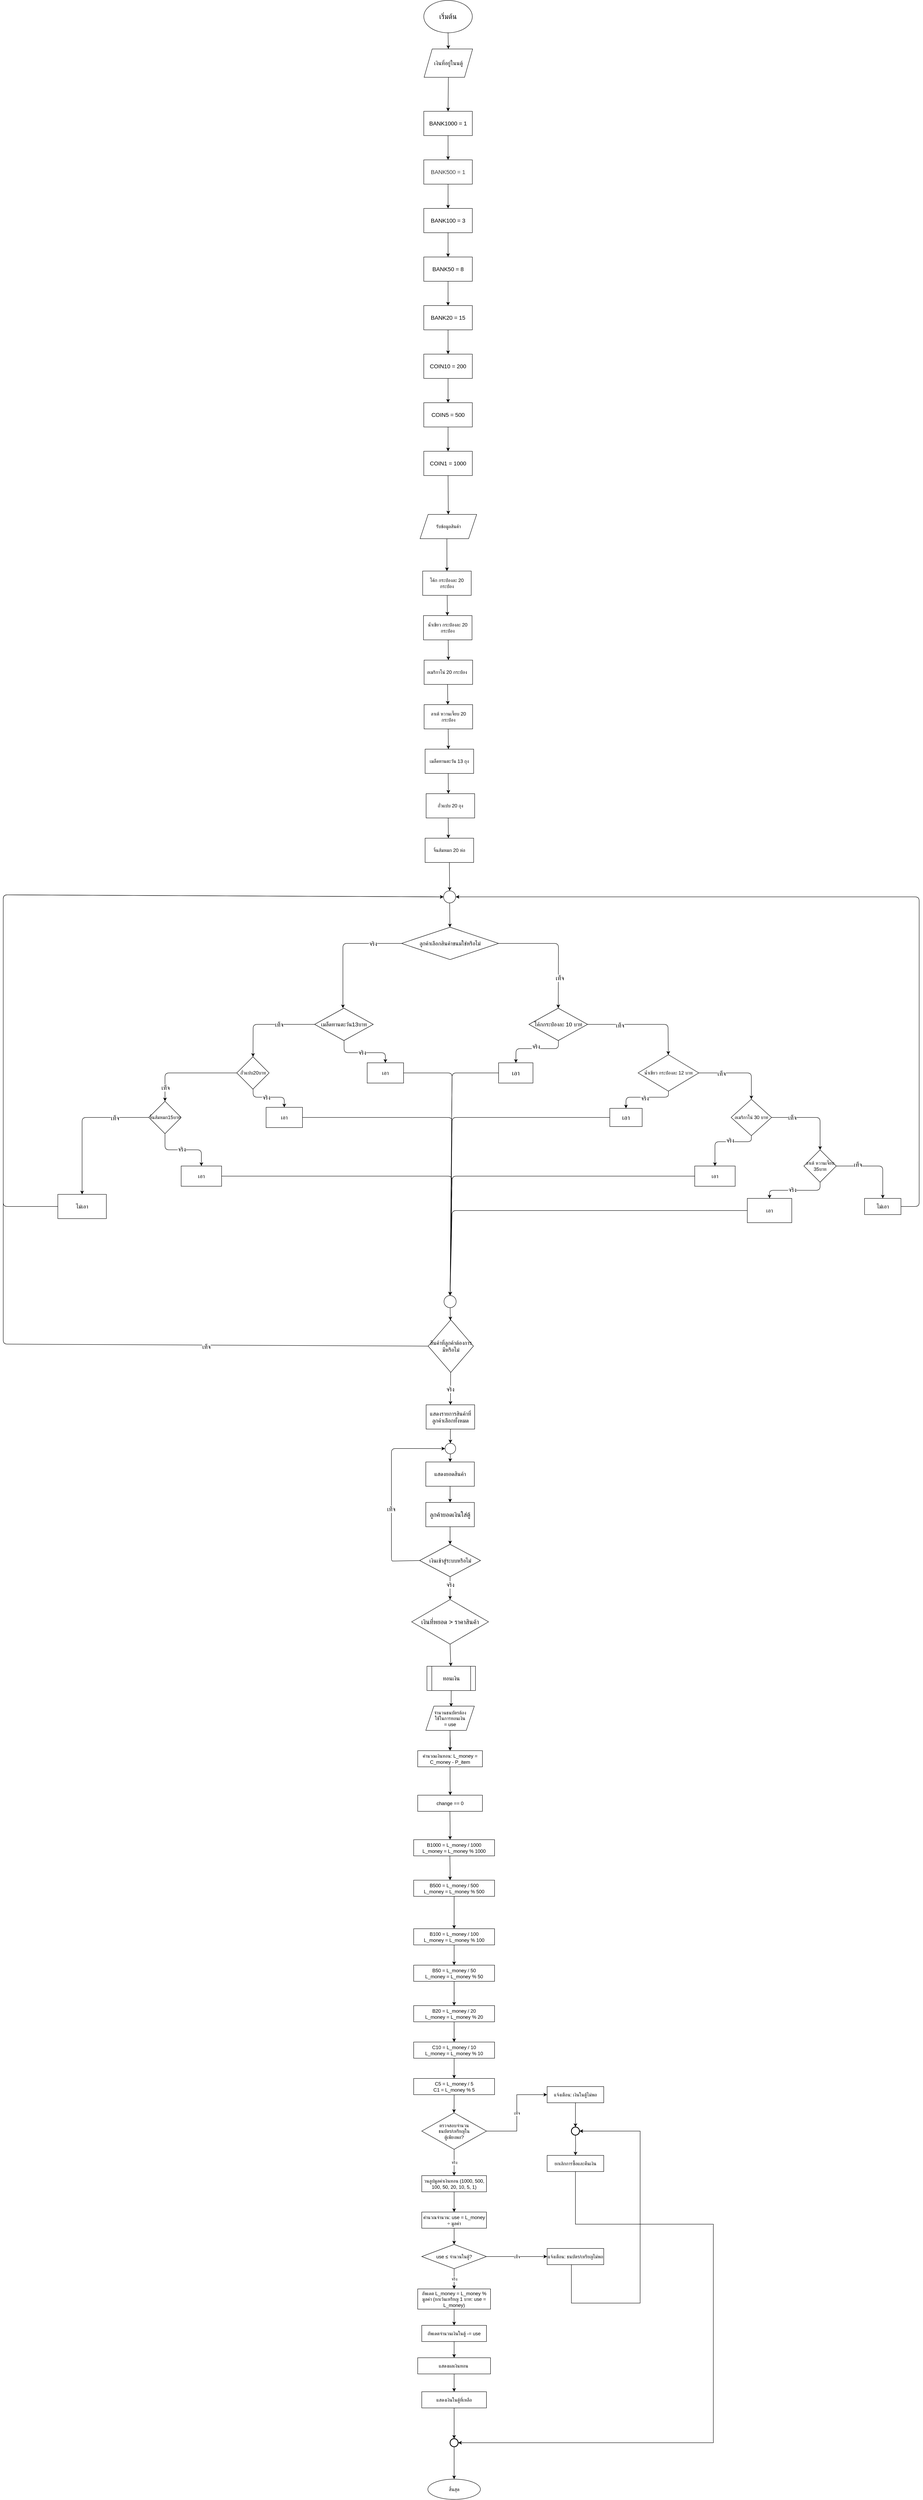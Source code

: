 <mxfile>
    <diagram id="cmDTbduGTzCDhp4bh6Wo" name="Page-1">
        <mxGraphModel dx="1958" dy="3962" grid="1" gridSize="10" guides="1" tooltips="1" connect="1" arrows="1" fold="1" page="1" pageScale="1" pageWidth="850" pageHeight="1100" math="0" shadow="0">
            <root>
                <mxCell id="0"/>
                <mxCell id="1" parent="0"/>
                <mxCell id="13" value="" style="edgeStyle=none;html=1;" parent="1" source="10" target="12" edge="1">
                    <mxGeometry relative="1" as="geometry"/>
                </mxCell>
                <mxCell id="10" value="" style="ellipse;whiteSpace=wrap;html=1;" parent="1" vertex="1">
                    <mxGeometry x="398.88" y="-500" width="30" height="30" as="geometry"/>
                </mxCell>
                <mxCell id="30" style="edgeStyle=none;html=1;exitX=0;exitY=0.5;exitDx=0;exitDy=0;" parent="1" source="12" edge="1">
                    <mxGeometry relative="1" as="geometry">
                        <mxPoint x="150" y="-210" as="targetPoint"/>
                        <Array as="points">
                            <mxPoint x="150" y="-370"/>
                        </Array>
                    </mxGeometry>
                </mxCell>
                <mxCell id="31" value="&lt;font style=&quot;font-size: 15px;&quot;&gt;จริง&lt;/font&gt;" style="edgeLabel;html=1;align=center;verticalAlign=middle;resizable=0;points=[];" parent="30" vertex="1" connectable="0">
                    <mxGeometry x="-0.536" relative="1" as="geometry">
                        <mxPoint as="offset"/>
                    </mxGeometry>
                </mxCell>
                <mxCell id="42" value="" style="edgeStyle=none;html=1;entryX=0.5;entryY=0;entryDx=0;entryDy=0;" parent="1" source="12" target="43" edge="1">
                    <mxGeometry relative="1" as="geometry">
                        <mxPoint x="615" y="-370" as="targetPoint"/>
                        <Array as="points">
                            <mxPoint x="683" y="-370"/>
                        </Array>
                    </mxGeometry>
                </mxCell>
                <mxCell id="112" value="&lt;font style=&quot;font-size: 15px;&quot;&gt;เท็จ&lt;/font&gt;" style="edgeLabel;html=1;align=center;verticalAlign=middle;resizable=0;points=[];" parent="42" vertex="1" connectable="0">
                    <mxGeometry x="0.509" y="3" relative="1" as="geometry">
                        <mxPoint as="offset"/>
                    </mxGeometry>
                </mxCell>
                <mxCell id="12" value="&lt;font style=&quot;font-size: 14px;&quot;&gt;ลูกค้าเลือกสินค้าขนมใช่หรือไม่&lt;/font&gt;" style="rhombus;whiteSpace=wrap;html=1;" parent="1" vertex="1">
                    <mxGeometry x="295" y="-410" width="240" height="80" as="geometry"/>
                </mxCell>
                <mxCell id="20" value="" style="edgeStyle=none;html=1;" parent="1" source="17" target="19" edge="1">
                    <mxGeometry relative="1" as="geometry">
                        <Array as="points">
                            <mxPoint x="-72" y="-170"/>
                        </Array>
                    </mxGeometry>
                </mxCell>
                <mxCell id="21" value="&lt;font style=&quot;font-size: 15px;&quot;&gt;เท็จ&lt;/font&gt;" style="edgeLabel;html=1;align=center;verticalAlign=middle;resizable=0;points=[];" parent="20" vertex="1" connectable="0">
                    <mxGeometry x="-0.244" relative="1" as="geometry">
                        <mxPoint as="offset"/>
                    </mxGeometry>
                </mxCell>
                <mxCell id="37" value="" style="edgeStyle=none;html=1;" parent="1" source="17" target="36" edge="1">
                    <mxGeometry relative="1" as="geometry">
                        <Array as="points">
                            <mxPoint x="153" y="-100"/>
                            <mxPoint x="255" y="-100"/>
                        </Array>
                    </mxGeometry>
                </mxCell>
                <mxCell id="38" value="&lt;font style=&quot;font-size: 15px;&quot;&gt;จริง&lt;/font&gt;" style="edgeLabel;html=1;align=center;verticalAlign=middle;resizable=0;points=[];" parent="37" vertex="1" connectable="0">
                    <mxGeometry x="-0.066" y="1" relative="1" as="geometry">
                        <mxPoint as="offset"/>
                    </mxGeometry>
                </mxCell>
                <mxCell id="17" value="&lt;span style=&quot;font-size: 14px;&quot;&gt;เมล็ดทานตะวัน13บาท&lt;/span&gt;" style="rhombus;whiteSpace=wrap;html=1;" parent="1" vertex="1">
                    <mxGeometry x="80" y="-210" width="145" height="80" as="geometry"/>
                </mxCell>
                <mxCell id="23" value="" style="edgeStyle=none;html=1;" parent="1" source="19" target="22" edge="1">
                    <mxGeometry relative="1" as="geometry">
                        <Array as="points">
                            <mxPoint x="-290" y="-50"/>
                        </Array>
                    </mxGeometry>
                </mxCell>
                <mxCell id="24" value="&lt;font style=&quot;font-size: 15px;&quot;&gt;เท็จ&lt;/font&gt;" style="edgeLabel;html=1;align=center;verticalAlign=middle;resizable=0;points=[];" parent="23" vertex="1" connectable="0">
                    <mxGeometry x="0.72" y="1" relative="1" as="geometry">
                        <mxPoint as="offset"/>
                    </mxGeometry>
                </mxCell>
                <mxCell id="34" value="" style="edgeStyle=none;html=1;" parent="1" source="19" target="33" edge="1">
                    <mxGeometry relative="1" as="geometry">
                        <Array as="points">
                            <mxPoint x="-72" y="10"/>
                            <mxPoint x="5" y="10"/>
                        </Array>
                    </mxGeometry>
                </mxCell>
                <mxCell id="35" value="&lt;font style=&quot;font-size: 15px;&quot;&gt;จริง&lt;/font&gt;" style="edgeLabel;html=1;align=center;verticalAlign=middle;resizable=0;points=[];" parent="34" vertex="1" connectable="0">
                    <mxGeometry x="-0.141" y="4" relative="1" as="geometry">
                        <mxPoint y="4" as="offset"/>
                    </mxGeometry>
                </mxCell>
                <mxCell id="19" value="&lt;font style=&quot;font-size: 12px;&quot;&gt;ถั่วแปบ20บาท&lt;/font&gt;" style="rhombus;whiteSpace=wrap;html=1;" parent="1" vertex="1">
                    <mxGeometry x="-112.5" y="-90" width="80" height="80" as="geometry"/>
                </mxCell>
                <mxCell id="26" value="" style="edgeStyle=none;html=1;" parent="1" source="22" target="25" edge="1">
                    <mxGeometry relative="1" as="geometry">
                        <Array as="points">
                            <mxPoint x="-495" y="60"/>
                        </Array>
                    </mxGeometry>
                </mxCell>
                <mxCell id="27" value="&lt;font style=&quot;font-size: 15px;&quot;&gt;เท็จ&lt;/font&gt;" style="edgeLabel;html=1;align=center;verticalAlign=middle;resizable=0;points=[];" parent="26" vertex="1" connectable="0">
                    <mxGeometry x="-0.527" y="1" relative="1" as="geometry">
                        <mxPoint as="offset"/>
                    </mxGeometry>
                </mxCell>
                <mxCell id="29" value="" style="edgeStyle=none;html=1;" parent="1" source="22" target="28" edge="1">
                    <mxGeometry relative="1" as="geometry">
                        <Array as="points">
                            <mxPoint x="-290" y="140"/>
                            <mxPoint x="-200" y="140"/>
                        </Array>
                    </mxGeometry>
                </mxCell>
                <mxCell id="32" value="&lt;font style=&quot;font-size: 15px;&quot;&gt;จริง&lt;/font&gt;" style="edgeLabel;html=1;align=center;verticalAlign=middle;resizable=0;points=[];" parent="29" vertex="1" connectable="0">
                    <mxGeometry x="-0.045" y="2" relative="1" as="geometry">
                        <mxPoint as="offset"/>
                    </mxGeometry>
                </mxCell>
                <mxCell id="22" value="จิ้นส้มหมก15บาท" style="rhombus;whiteSpace=wrap;html=1;" parent="1" vertex="1">
                    <mxGeometry x="-330" y="20" width="80" height="80" as="geometry"/>
                </mxCell>
                <mxCell id="114" style="edgeStyle=none;html=1;exitX=0;exitY=0.5;exitDx=0;exitDy=0;entryX=0;entryY=0.5;entryDx=0;entryDy=0;" parent="1" source="25" target="10" edge="1">
                    <mxGeometry relative="1" as="geometry">
                        <Array as="points">
                            <mxPoint x="-690" y="280"/>
                            <mxPoint x="-690" y="-490"/>
                        </Array>
                    </mxGeometry>
                </mxCell>
                <mxCell id="25" value="&lt;font style=&quot;font-size: 14px;&quot;&gt;ไม่เอา&lt;/font&gt;" style="whiteSpace=wrap;html=1;" parent="1" vertex="1">
                    <mxGeometry x="-555" y="250" width="120" height="60" as="geometry"/>
                </mxCell>
                <mxCell id="94" style="edgeStyle=none;html=1;exitX=1;exitY=0.5;exitDx=0;exitDy=0;entryX=0.5;entryY=0;entryDx=0;entryDy=0;" parent="1" source="28" target="84" edge="1">
                    <mxGeometry relative="1" as="geometry">
                        <Array as="points">
                            <mxPoint x="420" y="205"/>
                        </Array>
                    </mxGeometry>
                </mxCell>
                <mxCell id="28" value="&lt;font style=&quot;font-size: 14px;&quot;&gt;เอา&lt;/font&gt;" style="whiteSpace=wrap;html=1;" parent="1" vertex="1">
                    <mxGeometry x="-250" y="180" width="100" height="50" as="geometry"/>
                </mxCell>
                <mxCell id="91" style="edgeStyle=none;html=1;exitX=1;exitY=0.5;exitDx=0;exitDy=0;entryX=0.5;entryY=0;entryDx=0;entryDy=0;" parent="1" source="33" target="84" edge="1">
                    <mxGeometry relative="1" as="geometry">
                        <Array as="points">
                            <mxPoint x="420" y="60"/>
                        </Array>
                    </mxGeometry>
                </mxCell>
                <mxCell id="33" value="&lt;font style=&quot;font-size: 14px;&quot;&gt;เอา&lt;/font&gt;" style="whiteSpace=wrap;html=1;" parent="1" vertex="1">
                    <mxGeometry x="-40" y="35" width="90" height="50" as="geometry"/>
                </mxCell>
                <mxCell id="86" style="edgeStyle=none;html=1;exitX=1;exitY=0.5;exitDx=0;exitDy=0;entryX=0.5;entryY=0;entryDx=0;entryDy=0;" parent="1" source="36" target="84" edge="1">
                    <mxGeometry relative="1" as="geometry">
                        <Array as="points">
                            <mxPoint x="420" y="-50"/>
                        </Array>
                    </mxGeometry>
                </mxCell>
                <mxCell id="36" value="&lt;font style=&quot;font-size: 14px;&quot;&gt;เอา&lt;/font&gt;" style="whiteSpace=wrap;html=1;" parent="1" vertex="1">
                    <mxGeometry x="210" y="-75" width="90" height="50" as="geometry"/>
                </mxCell>
                <mxCell id="46" value="" style="edgeStyle=none;html=1;" parent="1" source="43" target="45" edge="1">
                    <mxGeometry relative="1" as="geometry">
                        <Array as="points">
                            <mxPoint x="954" y="-170"/>
                        </Array>
                    </mxGeometry>
                </mxCell>
                <mxCell id="113" value="&lt;font style=&quot;font-size: 15px;&quot;&gt;เท็จ&lt;/font&gt;" style="edgeLabel;html=1;align=center;verticalAlign=middle;resizable=0;points=[];" parent="46" vertex="1" connectable="0">
                    <mxGeometry x="-0.419" y="-2" relative="1" as="geometry">
                        <mxPoint as="offset"/>
                    </mxGeometry>
                </mxCell>
                <mxCell id="77" value="" style="edgeStyle=none;html=1;" parent="1" source="43" target="76" edge="1">
                    <mxGeometry relative="1" as="geometry">
                        <Array as="points">
                            <mxPoint x="683" y="-110"/>
                            <mxPoint x="578" y="-110"/>
                        </Array>
                    </mxGeometry>
                </mxCell>
                <mxCell id="79" value="&lt;font style=&quot;font-size: 15px;&quot;&gt;จริง&lt;/font&gt;" style="edgeLabel;html=1;align=center;verticalAlign=middle;resizable=0;points=[];" parent="77" vertex="1" connectable="0">
                    <mxGeometry x="-0.046" y="-6" relative="1" as="geometry">
                        <mxPoint as="offset"/>
                    </mxGeometry>
                </mxCell>
                <mxCell id="43" value="&lt;span style=&quot;font-size: 14px;&quot;&gt;โค้กกระป๋องละ 10 บาท&lt;/span&gt;" style="rhombus;whiteSpace=wrap;html=1;" parent="1" vertex="1">
                    <mxGeometry x="610" y="-210" width="145" height="80" as="geometry"/>
                </mxCell>
                <mxCell id="51" value="" style="edgeStyle=none;html=1;" parent="1" source="45" target="50" edge="1">
                    <mxGeometry relative="1" as="geometry">
                        <Array as="points">
                            <mxPoint x="1160" y="-50"/>
                        </Array>
                    </mxGeometry>
                </mxCell>
                <mxCell id="65" value="&lt;font style=&quot;font-size: 15px;&quot;&gt;เท็จ&lt;/font&gt;" style="edgeLabel;html=1;align=center;verticalAlign=middle;resizable=0;points=[];" parent="51" vertex="1" connectable="0">
                    <mxGeometry x="-0.428" y="-1" relative="1" as="geometry">
                        <mxPoint as="offset"/>
                    </mxGeometry>
                </mxCell>
                <mxCell id="74" value="" style="edgeStyle=none;html=1;" parent="1" source="45" target="73" edge="1">
                    <mxGeometry relative="1" as="geometry">
                        <Array as="points">
                            <mxPoint x="955" y="10"/>
                            <mxPoint x="850" y="10"/>
                        </Array>
                    </mxGeometry>
                </mxCell>
                <mxCell id="75" value="&lt;font style=&quot;font-size: 15px;&quot;&gt;จริง&lt;/font&gt;" style="edgeLabel;html=1;align=center;verticalAlign=middle;resizable=0;points=[];" parent="74" vertex="1" connectable="0">
                    <mxGeometry x="0.001" y="2" relative="1" as="geometry">
                        <mxPoint as="offset"/>
                    </mxGeometry>
                </mxCell>
                <mxCell id="45" value="&lt;font style=&quot;font-size: 12px;&quot;&gt;น้ำเขียว กระป๋องละ 12 บาท&lt;/font&gt;" style="rhombus;whiteSpace=wrap;html=1;" parent="1" vertex="1">
                    <mxGeometry x="880" y="-95" width="150" height="90" as="geometry"/>
                </mxCell>
                <mxCell id="53" value="" style="edgeStyle=none;html=1;" parent="1" source="50" target="52" edge="1">
                    <mxGeometry relative="1" as="geometry">
                        <Array as="points">
                            <mxPoint x="1330" y="60"/>
                        </Array>
                    </mxGeometry>
                </mxCell>
                <mxCell id="64" value="&lt;font style=&quot;font-size: 15px;&quot;&gt;เท็จ&lt;/font&gt;" style="edgeLabel;html=1;align=center;verticalAlign=middle;resizable=0;points=[];" parent="53" vertex="1" connectable="0">
                    <mxGeometry x="-0.492" relative="1" as="geometry">
                        <mxPoint as="offset"/>
                    </mxGeometry>
                </mxCell>
                <mxCell id="67" value="" style="edgeStyle=none;html=1;" parent="1" source="50" target="66" edge="1">
                    <mxGeometry relative="1" as="geometry">
                        <Array as="points">
                            <mxPoint x="1160" y="120"/>
                            <mxPoint x="1070" y="120"/>
                        </Array>
                    </mxGeometry>
                </mxCell>
                <mxCell id="68" value="&lt;font style=&quot;font-size: 15px;&quot;&gt;จริง&lt;/font&gt;" style="edgeLabel;html=1;align=center;verticalAlign=middle;resizable=0;points=[];" parent="67" vertex="1" connectable="0">
                    <mxGeometry x="-0.17" y="-4" relative="1" as="geometry">
                        <mxPoint as="offset"/>
                    </mxGeometry>
                </mxCell>
                <mxCell id="50" value="อเมริกาโน่ 30 บาท" style="rhombus;whiteSpace=wrap;html=1;" parent="1" vertex="1">
                    <mxGeometry x="1110" y="15" width="100" height="90" as="geometry"/>
                </mxCell>
                <mxCell id="55" value="" style="edgeStyle=none;html=1;" parent="1" source="52" target="54" edge="1">
                    <mxGeometry relative="1" as="geometry">
                        <Array as="points">
                            <mxPoint x="1485" y="180"/>
                        </Array>
                    </mxGeometry>
                </mxCell>
                <mxCell id="63" value="&lt;font style=&quot;font-size: 15px;&quot;&gt;เท็จ&lt;/font&gt;" style="edgeLabel;html=1;align=center;verticalAlign=middle;resizable=0;points=[];" parent="55" vertex="1" connectable="0">
                    <mxGeometry x="-0.459" y="4" relative="1" as="geometry">
                        <mxPoint as="offset"/>
                    </mxGeometry>
                </mxCell>
                <mxCell id="60" style="edgeStyle=none;html=1;exitX=0.5;exitY=1;exitDx=0;exitDy=0;entryX=0.5;entryY=0;entryDx=0;entryDy=0;" parent="1" source="52" target="56" edge="1">
                    <mxGeometry relative="1" as="geometry">
                        <Array as="points">
                            <mxPoint x="1330" y="240"/>
                            <mxPoint x="1205" y="240"/>
                        </Array>
                    </mxGeometry>
                </mxCell>
                <mxCell id="62" value="&lt;font style=&quot;font-size: 15px;&quot;&gt;จริง&lt;/font&gt;" style="edgeLabel;html=1;align=center;verticalAlign=middle;resizable=0;points=[];" parent="60" vertex="1" connectable="0">
                    <mxGeometry x="0.076" y="-2" relative="1" as="geometry">
                        <mxPoint as="offset"/>
                    </mxGeometry>
                </mxCell>
                <mxCell id="52" value="ลาเต้ หวานเจี๊ยบ 35บาท" style="rhombus;whiteSpace=wrap;html=1;" parent="1" vertex="1">
                    <mxGeometry x="1290" y="140" width="80" height="80" as="geometry"/>
                </mxCell>
                <mxCell id="115" style="edgeStyle=none;html=1;exitX=1;exitY=0.5;exitDx=0;exitDy=0;entryX=1;entryY=0.5;entryDx=0;entryDy=0;" parent="1" source="54" target="10" edge="1">
                    <mxGeometry relative="1" as="geometry">
                        <Array as="points">
                            <mxPoint x="1575" y="280"/>
                            <mxPoint x="1575" y="-485"/>
                        </Array>
                    </mxGeometry>
                </mxCell>
                <mxCell id="54" value="&lt;font style=&quot;font-size: 14px;&quot;&gt;ไม่เอา&lt;/font&gt;" style="whiteSpace=wrap;html=1;" parent="1" vertex="1">
                    <mxGeometry x="1440" y="260" width="90" height="40" as="geometry"/>
                </mxCell>
                <mxCell id="93" style="edgeStyle=none;html=1;exitX=0;exitY=0.5;exitDx=0;exitDy=0;entryX=0.5;entryY=0;entryDx=0;entryDy=0;" parent="1" source="56" target="84" edge="1">
                    <mxGeometry relative="1" as="geometry">
                        <Array as="points">
                            <mxPoint x="420" y="290"/>
                        </Array>
                    </mxGeometry>
                </mxCell>
                <mxCell id="56" value="&lt;font style=&quot;font-size: 14px;&quot;&gt;เอา&lt;/font&gt;" style="whiteSpace=wrap;html=1;" parent="1" vertex="1">
                    <mxGeometry x="1150" y="260" width="110" height="60" as="geometry"/>
                </mxCell>
                <mxCell id="92" style="edgeStyle=none;html=1;exitX=0;exitY=0.5;exitDx=0;exitDy=0;entryX=0.5;entryY=0;entryDx=0;entryDy=0;" parent="1" source="66" target="84" edge="1">
                    <mxGeometry relative="1" as="geometry">
                        <Array as="points">
                            <mxPoint x="420" y="205"/>
                        </Array>
                    </mxGeometry>
                </mxCell>
                <mxCell id="66" value="&lt;font style=&quot;font-size: 14px;&quot;&gt;เอา&lt;/font&gt;" style="whiteSpace=wrap;html=1;" parent="1" vertex="1">
                    <mxGeometry x="1020" y="180" width="100" height="50" as="geometry"/>
                </mxCell>
                <mxCell id="90" style="edgeStyle=none;html=1;exitX=0;exitY=0.5;exitDx=0;exitDy=0;entryX=0.5;entryY=0;entryDx=0;entryDy=0;" parent="1" source="73" target="84" edge="1">
                    <mxGeometry relative="1" as="geometry">
                        <Array as="points">
                            <mxPoint x="420" y="60"/>
                        </Array>
                    </mxGeometry>
                </mxCell>
                <mxCell id="73" value="&lt;font size=&quot;3&quot;&gt;เอา&lt;/font&gt;" style="whiteSpace=wrap;html=1;" parent="1" vertex="1">
                    <mxGeometry x="810" y="37.5" width="80" height="45" as="geometry"/>
                </mxCell>
                <mxCell id="89" style="edgeStyle=none;html=1;exitX=0;exitY=0.5;exitDx=0;exitDy=0;entryX=0.5;entryY=0;entryDx=0;entryDy=0;" parent="1" source="76" target="84" edge="1">
                    <mxGeometry relative="1" as="geometry">
                        <Array as="points">
                            <mxPoint x="420" y="-50"/>
                        </Array>
                    </mxGeometry>
                </mxCell>
                <mxCell id="76" value="&lt;font size=&quot;3&quot;&gt;เอา&lt;/font&gt;" style="whiteSpace=wrap;html=1;" parent="1" vertex="1">
                    <mxGeometry x="535" y="-75" width="85" height="50" as="geometry"/>
                </mxCell>
                <mxCell id="121" value="" style="edgeStyle=none;html=1;" parent="1" source="84" target="120" edge="1">
                    <mxGeometry relative="1" as="geometry"/>
                </mxCell>
                <mxCell id="84" value="" style="ellipse;whiteSpace=wrap;html=1;aspect=fixed;" parent="1" vertex="1">
                    <mxGeometry x="400" y="500" width="30" height="30" as="geometry"/>
                </mxCell>
                <mxCell id="116" value="" style="edgeStyle=none;html=1;" parent="1" source="120" edge="1">
                    <mxGeometry relative="1" as="geometry">
                        <mxPoint x="415.362" y="645" as="targetPoint"/>
                    </mxGeometry>
                </mxCell>
                <mxCell id="356" style="edgeStyle=none;html=1;exitX=0.5;exitY=1;exitDx=0;exitDy=0;entryX=0.5;entryY=0;entryDx=0;entryDy=0;" parent="1" source="97" target="355" edge="1">
                    <mxGeometry relative="1" as="geometry"/>
                </mxCell>
                <mxCell id="97" value="&lt;font size=&quot;3&quot;&gt;ลูกค้ายอดเงินใส่ตู้&lt;/font&gt;" style="whiteSpace=wrap;html=1;" parent="1" vertex="1">
                    <mxGeometry x="355" y="1011.25" width="120" height="60" as="geometry"/>
                </mxCell>
                <mxCell id="425" style="edgeStyle=none;html=1;exitX=0.5;exitY=1;exitDx=0;exitDy=0;" edge="1" parent="1" source="99" target="310">
                    <mxGeometry relative="1" as="geometry"/>
                </mxCell>
                <mxCell id="99" value="&lt;font size=&quot;3&quot;&gt;เงินที่หยอด &amp;gt; ราคาสินค้า&lt;/font&gt;" style="rhombus;whiteSpace=wrap;html=1;" parent="1" vertex="1">
                    <mxGeometry x="320" y="1251.25" width="190" height="110" as="geometry"/>
                </mxCell>
                <mxCell id="127" style="edgeStyle=none;html=1;exitX=0;exitY=0.5;exitDx=0;exitDy=0;entryX=0;entryY=0.5;entryDx=0;entryDy=0;" parent="1" source="120" target="10" edge="1">
                    <mxGeometry relative="1" as="geometry">
                        <Array as="points">
                            <mxPoint x="-690" y="620"/>
                            <mxPoint x="-690" y="-490"/>
                        </Array>
                    </mxGeometry>
                </mxCell>
                <mxCell id="129" value="&lt;font style=&quot;font-size: 15px;&quot;&gt;เท็จ&lt;/font&gt;" style="edgeLabel;html=1;align=center;verticalAlign=middle;resizable=0;points=[];rotation=0;" parent="127" vertex="1" connectable="0">
                    <mxGeometry x="-0.662" y="3" relative="1" as="geometry">
                        <mxPoint as="offset"/>
                    </mxGeometry>
                </mxCell>
                <mxCell id="175" value="" style="edgeStyle=none;html=1;" parent="1" source="120" target="174" edge="1">
                    <mxGeometry relative="1" as="geometry"/>
                </mxCell>
                <mxCell id="176" value="&lt;font style=&quot;font-size: 15px;&quot;&gt;จริง&lt;/font&gt;" style="edgeLabel;html=1;align=center;verticalAlign=middle;resizable=0;points=[];" parent="175" vertex="1" connectable="0">
                    <mxGeometry x="0.036" y="-1" relative="1" as="geometry">
                        <mxPoint as="offset"/>
                    </mxGeometry>
                </mxCell>
                <mxCell id="120" value="&lt;font style=&quot;font-size: 14px;&quot;&gt;สินค้าที่ลูกค้าต้องการมีหรือไม่&lt;/font&gt;" style="rhombus;whiteSpace=wrap;html=1;" parent="1" vertex="1">
                    <mxGeometry x="360.75" y="560" width="112" height="130" as="geometry"/>
                </mxCell>
                <mxCell id="437" style="edgeStyle=none;html=1;exitX=0.5;exitY=1;exitDx=0;exitDy=0;entryX=0.5;entryY=0;entryDx=0;entryDy=0;" edge="1" parent="1" source="154" target="431">
                    <mxGeometry relative="1" as="geometry"/>
                </mxCell>
                <mxCell id="154" value="&lt;font style=&quot;font-size: 18px;&quot;&gt;เริ่มต้น&lt;/font&gt;" style="ellipse;whiteSpace=wrap;html=1;" parent="1" vertex="1">
                    <mxGeometry x="350" y="-2700" width="120" height="80" as="geometry"/>
                </mxCell>
                <mxCell id="158" value="" style="edgeStyle=none;html=1;" parent="1" source="155" target="157" edge="1">
                    <mxGeometry relative="1" as="geometry"/>
                </mxCell>
                <mxCell id="155" value="&lt;font style=&quot;background-color: rgb(251, 251, 251); font-size: 14px; color: rgb(0, 0, 0);&quot;&gt;BANK1000 = 1&lt;/font&gt;" style="whiteSpace=wrap;html=1;" parent="1" vertex="1">
                    <mxGeometry x="350" y="-2426" width="120" height="60" as="geometry"/>
                </mxCell>
                <mxCell id="160" value="" style="edgeStyle=none;html=1;" parent="1" source="157" target="159" edge="1">
                    <mxGeometry relative="1" as="geometry"/>
                </mxCell>
                <mxCell id="157" value="&lt;span style=&quot;color: rgb(63, 63, 63); font-family: Helvetica; font-size: 14px; font-style: normal; font-variant-ligatures: normal; font-variant-caps: normal; font-weight: 400; letter-spacing: normal; orphans: 2; text-align: center; text-indent: 0px; text-transform: none; widows: 2; word-spacing: 0px; -webkit-text-stroke-width: 0px; white-space: normal; background-color: rgb(251, 251, 251); text-decoration-thickness: initial; text-decoration-style: initial; text-decoration-color: initial; float: none; display: inline !important;&quot;&gt;BANK500 = 1&lt;/span&gt;" style="whiteSpace=wrap;html=1;" parent="1" vertex="1">
                    <mxGeometry x="350" y="-2306" width="120" height="60" as="geometry"/>
                </mxCell>
                <mxCell id="162" value="" style="edgeStyle=none;html=1;" parent="1" source="159" target="161" edge="1">
                    <mxGeometry relative="1" as="geometry"/>
                </mxCell>
                <mxCell id="159" value="&lt;div style=&quot;text-align: justify;&quot;&gt;&lt;span style=&quot;background-color: transparent;&quot;&gt;&lt;font style=&quot;font-size: 14px;&quot;&gt;BANK100 = 3&lt;/font&gt;&lt;/span&gt;&lt;/div&gt;" style="whiteSpace=wrap;html=1;" parent="1" vertex="1">
                    <mxGeometry x="350" y="-2186" width="120" height="60" as="geometry"/>
                </mxCell>
                <mxCell id="164" value="" style="edgeStyle=none;html=1;entryX=0.5;entryY=0;entryDx=0;entryDy=0;" parent="1" source="161" target="163" edge="1">
                    <mxGeometry relative="1" as="geometry"/>
                </mxCell>
                <mxCell id="161" value="&lt;div style=&quot;text-align: justify;&quot;&gt;&lt;span style=&quot;background-color: transparent;&quot;&gt;&lt;font style=&quot;font-size: 14px;&quot;&gt;BANK50 = 8&lt;/font&gt;&lt;/span&gt;&lt;/div&gt;" style="whiteSpace=wrap;html=1;" parent="1" vertex="1">
                    <mxGeometry x="350" y="-2066" width="120" height="60" as="geometry"/>
                </mxCell>
                <mxCell id="166" value="" style="edgeStyle=none;html=1;" parent="1" source="163" target="165" edge="1">
                    <mxGeometry relative="1" as="geometry"/>
                </mxCell>
                <mxCell id="163" value="&lt;div style=&quot;text-align: justify;&quot;&gt;&lt;font style=&quot;font-size: 14px;&quot;&gt;BANK20 = 15&lt;/font&gt;&lt;/div&gt;" style="whiteSpace=wrap;html=1;" parent="1" vertex="1">
                    <mxGeometry x="350" y="-1946" width="120" height="60" as="geometry"/>
                </mxCell>
                <mxCell id="168" value="" style="edgeStyle=none;html=1;" parent="1" source="165" target="167" edge="1">
                    <mxGeometry relative="1" as="geometry"/>
                </mxCell>
                <mxCell id="165" value="&lt;div style=&quot;text-align: justify;&quot;&gt;&lt;span style=&quot;background-color: transparent;&quot;&gt;&lt;font style=&quot;font-size: 14px;&quot;&gt;COIN10 = 200&lt;/font&gt;&lt;/span&gt;&lt;/div&gt;" style="whiteSpace=wrap;html=1;" parent="1" vertex="1">
                    <mxGeometry x="350" y="-1826" width="120" height="60" as="geometry"/>
                </mxCell>
                <mxCell id="170" value="" style="edgeStyle=none;html=1;" parent="1" source="167" target="169" edge="1">
                    <mxGeometry relative="1" as="geometry"/>
                </mxCell>
                <mxCell id="167" value="&lt;div style=&quot;text-align: justify;&quot;&gt;&lt;span style=&quot;background-color: transparent;&quot;&gt;&lt;font style=&quot;font-size: 14px;&quot;&gt;COIN5 = 500&lt;/font&gt;&lt;/span&gt;&lt;/div&gt;" style="whiteSpace=wrap;html=1;" parent="1" vertex="1">
                    <mxGeometry x="350" y="-1706" width="120" height="60" as="geometry"/>
                </mxCell>
                <mxCell id="171" style="edgeStyle=none;html=1;exitX=0.5;exitY=1;exitDx=0;exitDy=0;" parent="1" source="169" target="438" edge="1">
                    <mxGeometry relative="1" as="geometry">
                        <mxPoint x="410" y="-1446" as="targetPoint"/>
                    </mxGeometry>
                </mxCell>
                <mxCell id="169" value="&lt;div style=&quot;text-align: justify;&quot;&gt;&lt;font style=&quot;font-size: 14px;&quot;&gt;COIN1 = 1000&lt;/font&gt;&lt;/div&gt;" style="whiteSpace=wrap;html=1;" parent="1" vertex="1">
                    <mxGeometry x="350" y="-1586" width="120" height="60" as="geometry"/>
                </mxCell>
                <mxCell id="361" style="edgeStyle=none;html=1;exitX=0.5;exitY=1;exitDx=0;exitDy=0;entryX=0.5;entryY=0;entryDx=0;entryDy=0;" parent="1" source="174" target="359" edge="1">
                    <mxGeometry relative="1" as="geometry"/>
                </mxCell>
                <mxCell id="174" value="&lt;font style=&quot;font-size: 14px;&quot;&gt;แสดงรายการสินค้าที่ลูกค้าเลือกทั้งหมด&lt;/font&gt;" style="whiteSpace=wrap;html=1;" parent="1" vertex="1">
                    <mxGeometry x="355.76" y="770" width="120" height="60" as="geometry"/>
                </mxCell>
                <mxCell id="179" style="edgeStyle=none;html=1;exitX=0.5;exitY=1;exitDx=0;exitDy=0;entryX=0.5;entryY=0;entryDx=0;entryDy=0;" parent="1" source="177" target="97" edge="1">
                    <mxGeometry relative="1" as="geometry"/>
                </mxCell>
                <mxCell id="177" value="&lt;font style=&quot;font-size: 14px;&quot;&gt;แสดงยอดสินค้า&lt;/font&gt;" style="whiteSpace=wrap;html=1;" parent="1" vertex="1">
                    <mxGeometry x="355" y="911.25" width="120" height="60" as="geometry"/>
                </mxCell>
                <mxCell id="366" style="edgeStyle=none;html=1;exitX=0.5;exitY=1;exitDx=0;exitDy=0;entryX=0.5;entryY=0;entryDx=0;entryDy=0;" parent="1" source="310" edge="1">
                    <mxGeometry relative="1" as="geometry">
                        <mxPoint x="417.54" y="1516" as="targetPoint"/>
                    </mxGeometry>
                </mxCell>
                <mxCell id="310" value="&lt;font style=&quot;font-size: 14px;&quot;&gt;ทอนเงิน&lt;/font&gt;" style="shape=process;whiteSpace=wrap;html=1;backgroundOutline=1;" parent="1" vertex="1">
                    <mxGeometry x="357.79" y="1416" width="120" height="60" as="geometry"/>
                </mxCell>
                <mxCell id="357" style="edgeStyle=none;html=1;exitX=0.5;exitY=1;exitDx=0;exitDy=0;entryX=0.5;entryY=0;entryDx=0;entryDy=0;" parent="1" source="355" target="99" edge="1">
                    <mxGeometry relative="1" as="geometry"/>
                </mxCell>
                <mxCell id="358" value="&lt;font style=&quot;font-size: 15px;&quot;&gt;จริง&lt;/font&gt;" style="edgeLabel;html=1;align=center;verticalAlign=middle;resizable=0;points=[];" parent="357" vertex="1" connectable="0">
                    <mxGeometry x="-0.562" y="-3" relative="1" as="geometry">
                        <mxPoint x="3" y="7" as="offset"/>
                    </mxGeometry>
                </mxCell>
                <mxCell id="362" style="edgeStyle=none;html=1;exitX=0;exitY=0.5;exitDx=0;exitDy=0;entryX=0;entryY=0.5;entryDx=0;entryDy=0;" parent="1" source="355" target="359" edge="1">
                    <mxGeometry relative="1" as="geometry">
                        <Array as="points">
                            <mxPoint x="280" y="1156"/>
                            <mxPoint x="270" y="1156"/>
                            <mxPoint x="270" y="878"/>
                        </Array>
                    </mxGeometry>
                </mxCell>
                <mxCell id="363" value="&lt;font style=&quot;font-size: 15px;&quot;&gt;เท็จ&lt;/font&gt;" style="edgeLabel;html=1;align=center;verticalAlign=middle;resizable=0;points=[];" parent="362" vertex="1" connectable="0">
                    <mxGeometry x="-0.171" y="1" relative="1" as="geometry">
                        <mxPoint as="offset"/>
                    </mxGeometry>
                </mxCell>
                <mxCell id="355" value="&lt;font style=&quot;font-size: 14px;&quot;&gt;เงินเข้าสู่ระบบหรือไม่&lt;/font&gt;" style="rhombus;whiteSpace=wrap;html=1;" parent="1" vertex="1">
                    <mxGeometry x="339.69" y="1114.75" width="150.63" height="80" as="geometry"/>
                </mxCell>
                <mxCell id="364" style="edgeStyle=none;html=1;exitX=0.5;exitY=1;exitDx=0;exitDy=0;entryX=0.5;entryY=0;entryDx=0;entryDy=0;" parent="1" source="359" target="177" edge="1">
                    <mxGeometry relative="1" as="geometry"/>
                </mxCell>
                <mxCell id="359" value="" style="ellipse;whiteSpace=wrap;html=1;aspect=fixed;" parent="1" vertex="1">
                    <mxGeometry x="402.63" y="865" width="26.25" height="26.25" as="geometry"/>
                </mxCell>
                <mxCell id="374" value="&lt;font face=&quot;Sarabun&quot;&gt;สิ้นสุด&lt;/font&gt;" style="ellipse;whiteSpace=wrap;html=1;" vertex="1" parent="1">
                    <mxGeometry x="360" y="3424.5" width="130" height="50" as="geometry"/>
                </mxCell>
                <mxCell id="375" value="คำนวณเงินทอน: L_money = C_money - P_item" style="rounded=0;whiteSpace=wrap;html=1;" vertex="1" parent="1">
                    <mxGeometry x="335" y="1624.5" width="160" height="40" as="geometry"/>
                </mxCell>
                <mxCell id="376" value="ตรวจสอบจำนวน&lt;div&gt;ธนบัตร/เหรียญใน&lt;/div&gt;&lt;div&gt;ตู้เพียงพอ?&lt;/div&gt;" style="rhombus;whiteSpace=wrap;html=1;" vertex="1" parent="1">
                    <mxGeometry x="345" y="2519.5" width="160" height="90" as="geometry"/>
                </mxCell>
                <mxCell id="377" value="แจ้งเตือน: เงินในตู้ไม่พอ" style="rounded=0;whiteSpace=wrap;html=1;" vertex="1" parent="1">
                    <mxGeometry x="655" y="2454.5" width="140" height="40" as="geometry"/>
                </mxCell>
                <mxCell id="378" style="edgeStyle=orthogonalEdgeStyle;rounded=0;orthogonalLoop=1;jettySize=auto;html=1;exitX=0.5;exitY=1;exitDx=0;exitDy=0;entryX=1;entryY=0.5;entryDx=0;entryDy=0;entryPerimeter=0;" edge="1" parent="1" source="379" target="422">
                    <mxGeometry relative="1" as="geometry">
                        <mxPoint x="875" y="3314.5" as="targetPoint"/>
                        <Array as="points">
                            <mxPoint x="725" y="2794.5"/>
                            <mxPoint x="1066" y="2794.5"/>
                            <mxPoint x="1066" y="3334.5"/>
                        </Array>
                    </mxGeometry>
                </mxCell>
                <mxCell id="379" value="ยกเลิกการซื้อและคืนเงิน" style="rounded=0;whiteSpace=wrap;html=1;" vertex="1" parent="1">
                    <mxGeometry x="655" y="2624.5" width="140" height="40" as="geometry"/>
                </mxCell>
                <mxCell id="380" value="วนลูปมูลค่าเงินทอน (1000, 500, 100, 50, 20, 10, 5, 1)" style="rounded=0;whiteSpace=wrap;html=1;" vertex="1" parent="1">
                    <mxGeometry x="345" y="2674.5" width="160" height="40" as="geometry"/>
                </mxCell>
                <mxCell id="381" value="คำนวณจำนวน: use = L_money ÷ มูลค่า" style="rounded=0;whiteSpace=wrap;html=1;" vertex="1" parent="1">
                    <mxGeometry x="345" y="2764.5" width="160" height="40" as="geometry"/>
                </mxCell>
                <mxCell id="382" value="use ≤ จำนวนในตู้?" style="rhombus;whiteSpace=wrap;html=1;" vertex="1" parent="1">
                    <mxGeometry x="345" y="2844.5" width="160" height="60" as="geometry"/>
                </mxCell>
                <mxCell id="383" style="edgeStyle=orthogonalEdgeStyle;rounded=0;orthogonalLoop=1;jettySize=auto;html=1;entryX=1;entryY=0.5;entryDx=0;entryDy=0;entryPerimeter=0;" edge="1" parent="1" target="417">
                    <mxGeometry relative="1" as="geometry">
                        <mxPoint x="745" y="2564.5" as="targetPoint"/>
                        <Array as="points">
                            <mxPoint x="715" y="2989.5"/>
                            <mxPoint x="885" y="2989.5"/>
                            <mxPoint x="885" y="2564.5"/>
                        </Array>
                        <mxPoint x="715" y="2889.5" as="sourcePoint"/>
                    </mxGeometry>
                </mxCell>
                <mxCell id="384" value="แจ้งเตือน: ธนบัตร/เหรียญไม่พอ" style="rounded=0;whiteSpace=wrap;html=1;" vertex="1" parent="1">
                    <mxGeometry x="655" y="2854.5" width="140" height="40" as="geometry"/>
                </mxCell>
                <mxCell id="385" value="อัพเดต L_money = L_money % มูลค่า (ยกเว้นเหรียญ 1 บาท: use = L_money)" style="rounded=0;whiteSpace=wrap;html=1;" vertex="1" parent="1">
                    <mxGeometry x="335" y="2954.5" width="180" height="50" as="geometry"/>
                </mxCell>
                <mxCell id="386" value="อัพเดตจำนวนเงินในตู้ -= use" style="rounded=0;whiteSpace=wrap;html=1;" vertex="1" parent="1">
                    <mxGeometry x="345" y="3044.5" width="160" height="40" as="geometry"/>
                </mxCell>
                <mxCell id="387" value="แสดงผลเงินทอน&amp;nbsp;" style="rounded=0;whiteSpace=wrap;html=1;" vertex="1" parent="1">
                    <mxGeometry x="335" y="3124.5" width="180" height="40" as="geometry"/>
                </mxCell>
                <mxCell id="388" value="แสดงเงินในตู้ที่เหลือ" style="rounded=0;whiteSpace=wrap;html=1;" vertex="1" parent="1">
                    <mxGeometry x="345" y="3208.5" width="160" height="40" as="geometry"/>
                </mxCell>
                <mxCell id="389" style="edgeStyle=orthogonalEdgeStyle;rounded=0;html=1;entryX=0.5;entryY=0;" edge="1" parent="1" target="375">
                    <mxGeometry relative="1" as="geometry">
                        <mxPoint x="415" y="1584.5" as="sourcePoint"/>
                    </mxGeometry>
                </mxCell>
                <mxCell id="390" value="เท็จ" style="edgeStyle=orthogonalEdgeStyle;rounded=0;html=1;exitX=1;exitY=0.5;entryX=0;entryY=0.5;" edge="1" parent="1" source="376" target="377">
                    <mxGeometry relative="1" as="geometry"/>
                </mxCell>
                <mxCell id="391" value="จริง" style="edgeStyle=orthogonalEdgeStyle;rounded=0;html=1;exitX=0.5;exitY=1;entryX=0.5;entryY=0;exitDx=0;exitDy=0;" edge="1" parent="1" source="376" target="380">
                    <mxGeometry relative="1" as="geometry">
                        <mxPoint x="445" y="2644.5" as="sourcePoint"/>
                    </mxGeometry>
                </mxCell>
                <mxCell id="392" style="edgeStyle=orthogonalEdgeStyle;rounded=0;html=1;exitX=0.5;exitY=1;entryX=0.5;entryY=0;" edge="1" parent="1" source="380" target="381">
                    <mxGeometry relative="1" as="geometry"/>
                </mxCell>
                <mxCell id="393" style="edgeStyle=orthogonalEdgeStyle;rounded=0;html=1;exitX=0.5;exitY=1;entryX=0.5;entryY=0;" edge="1" parent="1" source="381" target="382">
                    <mxGeometry relative="1" as="geometry"/>
                </mxCell>
                <mxCell id="394" value="เท็จ" style="edgeStyle=orthogonalEdgeStyle;rounded=0;html=1;exitX=1;exitY=0.5;entryX=0;entryY=0.5;" edge="1" parent="1" source="382" target="384">
                    <mxGeometry relative="1" as="geometry"/>
                </mxCell>
                <mxCell id="395" value="จริง" style="edgeStyle=orthogonalEdgeStyle;rounded=0;html=1;exitX=0.5;exitY=1;entryX=0.5;entryY=0;" edge="1" parent="1" source="382" target="385">
                    <mxGeometry relative="1" as="geometry"/>
                </mxCell>
                <mxCell id="396" style="edgeStyle=orthogonalEdgeStyle;rounded=0;html=1;exitX=0.5;exitY=1;entryX=0.5;entryY=0;" edge="1" parent="1" source="385" target="386">
                    <mxGeometry relative="1" as="geometry"/>
                </mxCell>
                <mxCell id="397" style="edgeStyle=orthogonalEdgeStyle;rounded=0;html=1;exitX=0.5;exitY=1;entryX=0.5;entryY=0;" edge="1" parent="1" source="386" target="387">
                    <mxGeometry relative="1" as="geometry"/>
                </mxCell>
                <mxCell id="398" style="edgeStyle=orthogonalEdgeStyle;rounded=0;html=1;exitX=0.5;exitY=1;entryX=0.5;entryY=0;" edge="1" parent="1" source="387" target="388">
                    <mxGeometry relative="1" as="geometry"/>
                </mxCell>
                <mxCell id="399" value="B1000 = L_money / 1000&lt;div&gt;L_money = L_money % 1000&lt;/div&gt;" style="whiteSpace=wrap;html=1;" vertex="1" parent="1">
                    <mxGeometry x="325" y="1844.5" width="200" height="40" as="geometry"/>
                </mxCell>
                <mxCell id="400" style="edgeStyle=orthogonalEdgeStyle;rounded=0;orthogonalLoop=1;jettySize=auto;html=1;entryX=0.5;entryY=0;entryDx=0;entryDy=0;" edge="1" parent="1" source="401" target="403">
                    <mxGeometry relative="1" as="geometry"/>
                </mxCell>
                <mxCell id="401" value="B500 = L_money / 500&lt;div&gt;L_money = L_money % 500&lt;/div&gt;" style="whiteSpace=wrap;html=1;" vertex="1" parent="1">
                    <mxGeometry x="325" y="1944.5" width="200" height="40" as="geometry"/>
                </mxCell>
                <mxCell id="402" style="edgeStyle=orthogonalEdgeStyle;rounded=0;orthogonalLoop=1;jettySize=auto;html=1;entryX=0.5;entryY=0;entryDx=0;entryDy=0;" edge="1" parent="1" source="403" target="405">
                    <mxGeometry relative="1" as="geometry"/>
                </mxCell>
                <mxCell id="403" value="B100 = L_money / 100&lt;div&gt;L_money = L_money % 100&lt;/div&gt;" style="whiteSpace=wrap;html=1;" vertex="1" parent="1">
                    <mxGeometry x="325" y="2064.5" width="200" height="40" as="geometry"/>
                </mxCell>
                <mxCell id="404" style="edgeStyle=orthogonalEdgeStyle;rounded=0;orthogonalLoop=1;jettySize=auto;html=1;entryX=0.5;entryY=0;entryDx=0;entryDy=0;" edge="1" parent="1" source="405" target="407">
                    <mxGeometry relative="1" as="geometry"/>
                </mxCell>
                <mxCell id="405" value="B50 = L_money / 50&lt;div&gt;L_money = L_money % 50&lt;/div&gt;" style="whiteSpace=wrap;html=1;" vertex="1" parent="1">
                    <mxGeometry x="325" y="2154.5" width="200" height="40" as="geometry"/>
                </mxCell>
                <mxCell id="406" style="edgeStyle=orthogonalEdgeStyle;rounded=0;orthogonalLoop=1;jettySize=auto;html=1;" edge="1" parent="1" source="407" target="409">
                    <mxGeometry relative="1" as="geometry"/>
                </mxCell>
                <mxCell id="407" value="B20 = L_money / 20&lt;div&gt;L_money = L_money % 20&lt;/div&gt;" style="whiteSpace=wrap;html=1;" vertex="1" parent="1">
                    <mxGeometry x="325" y="2254.5" width="200" height="40" as="geometry"/>
                </mxCell>
                <mxCell id="408" style="edgeStyle=orthogonalEdgeStyle;rounded=0;orthogonalLoop=1;jettySize=auto;html=1;entryX=0.5;entryY=0;entryDx=0;entryDy=0;" edge="1" parent="1" source="409" target="410">
                    <mxGeometry relative="1" as="geometry"/>
                </mxCell>
                <mxCell id="409" value="C10 = L_money / 10&lt;div&gt;L_money = L_money % 10&lt;/div&gt;" style="whiteSpace=wrap;html=1;" vertex="1" parent="1">
                    <mxGeometry x="325" y="2344.5" width="200" height="40" as="geometry"/>
                </mxCell>
                <mxCell id="410" value="C5 = L_money / 5&lt;div&gt;C1 = L_money % 5&lt;/div&gt;" style="whiteSpace=wrap;html=1;" vertex="1" parent="1">
                    <mxGeometry x="325" y="2434.5" width="200" height="40" as="geometry"/>
                </mxCell>
                <mxCell id="411" style="edgeStyle=orthogonalEdgeStyle;rounded=0;orthogonalLoop=1;jettySize=auto;html=1;exitX=0.5;exitY=1;exitDx=0;exitDy=0;entryX=0.452;entryY=0;entryDx=0;entryDy=0;entryPerimeter=0;" edge="1" parent="1" source="375">
                    <mxGeometry relative="1" as="geometry">
                        <mxPoint x="415.4" y="1734.5" as="targetPoint"/>
                    </mxGeometry>
                </mxCell>
                <mxCell id="412" style="edgeStyle=orthogonalEdgeStyle;rounded=0;orthogonalLoop=1;jettySize=auto;html=1;exitX=0.5;exitY=1;exitDx=0;exitDy=0;" edge="1" parent="1">
                    <mxGeometry relative="1" as="geometry">
                        <mxPoint x="414.48" y="1884.5" as="sourcePoint"/>
                        <mxPoint x="414.98" y="1944.5" as="targetPoint"/>
                    </mxGeometry>
                </mxCell>
                <mxCell id="413" style="edgeStyle=orthogonalEdgeStyle;rounded=0;orthogonalLoop=1;jettySize=auto;html=1;entryX=0.5;entryY=0;entryDx=0;entryDy=0;exitX=0.5;exitY=1;exitDx=0;exitDy=0;" edge="1" parent="1" source="410">
                    <mxGeometry relative="1" as="geometry">
                        <mxPoint x="424.57" y="2479.5" as="sourcePoint"/>
                        <mxPoint x="424.57" y="2519.5" as="targetPoint"/>
                    </mxGeometry>
                </mxCell>
                <mxCell id="414" value="&lt;br&gt;change == 0&lt;div&gt;&lt;br&gt;&lt;/div&gt;" style="rounded=0;whiteSpace=wrap;html=1;align=center;" vertex="1" parent="1">
                    <mxGeometry x="335" y="1734.5" width="160" height="40" as="geometry"/>
                </mxCell>
                <mxCell id="415" style="edgeStyle=orthogonalEdgeStyle;rounded=0;orthogonalLoop=1;jettySize=auto;html=1;exitX=0.5;exitY=1;exitDx=0;exitDy=0;" edge="1" parent="1">
                    <mxGeometry relative="1" as="geometry">
                        <mxPoint x="414.56" y="1774.5" as="sourcePoint"/>
                        <mxPoint x="415" y="1844.5" as="targetPoint"/>
                    </mxGeometry>
                </mxCell>
                <mxCell id="416" style="edgeStyle=orthogonalEdgeStyle;rounded=0;orthogonalLoop=1;jettySize=auto;html=1;entryX=0.5;entryY=0;entryDx=0;entryDy=0;" edge="1" parent="1" target="379">
                    <mxGeometry relative="1" as="geometry">
                        <mxPoint x="725" y="2574.5" as="sourcePoint"/>
                    </mxGeometry>
                </mxCell>
                <mxCell id="417" value="" style="strokeWidth=2;html=1;shape=mxgraph.flowchart.start_2;whiteSpace=wrap;" vertex="1" parent="1">
                    <mxGeometry x="715" y="2554.5" width="20" height="20" as="geometry"/>
                </mxCell>
                <mxCell id="418" style="edgeStyle=orthogonalEdgeStyle;rounded=0;orthogonalLoop=1;jettySize=auto;html=1;exitX=0.5;exitY=1;exitDx=0;exitDy=0;entryX=0.5;entryY=0;entryDx=0;entryDy=0;entryPerimeter=0;" edge="1" parent="1" source="377" target="417">
                    <mxGeometry relative="1" as="geometry"/>
                </mxCell>
                <mxCell id="419" value="" style="edgeStyle=orthogonalEdgeStyle;rounded=0;orthogonalLoop=1;jettySize=auto;html=1;" edge="1" parent="1" source="420" target="375">
                    <mxGeometry relative="1" as="geometry"/>
                </mxCell>
                <mxCell id="420" value="&lt;font&gt;&lt;br&gt;จำนวนธนบัตรต้อง&lt;/font&gt;&lt;div&gt;&lt;font&gt;ใช้ในการทอนเงิน&lt;/font&gt;&lt;/div&gt;&lt;div&gt;&lt;font&gt;= use&lt;br&gt;&lt;/font&gt;&lt;br&gt;&lt;/div&gt;" style="shape=parallelogram;perimeter=parallelogramPerimeter;whiteSpace=wrap;html=1;fixedSize=1;" vertex="1" parent="1">
                    <mxGeometry x="355" y="1514.5" width="120" height="60" as="geometry"/>
                </mxCell>
                <mxCell id="421" style="edgeStyle=orthogonalEdgeStyle;rounded=0;orthogonalLoop=1;jettySize=auto;html=1;entryX=0.5;entryY=0;entryDx=0;entryDy=0;" edge="1" parent="1" source="422" target="374">
                    <mxGeometry relative="1" as="geometry"/>
                </mxCell>
                <mxCell id="422" value="" style="strokeWidth=2;html=1;shape=mxgraph.flowchart.start_2;whiteSpace=wrap;" vertex="1" parent="1">
                    <mxGeometry x="415" y="3324.5" width="20" height="20" as="geometry"/>
                </mxCell>
                <mxCell id="423" style="edgeStyle=orthogonalEdgeStyle;rounded=0;orthogonalLoop=1;jettySize=auto;html=1;exitX=0.5;exitY=1;exitDx=0;exitDy=0;entryX=0.5;entryY=0;entryDx=0;entryDy=0;entryPerimeter=0;" edge="1" parent="1" source="388" target="422">
                    <mxGeometry relative="1" as="geometry"/>
                </mxCell>
                <mxCell id="436" style="edgeStyle=none;html=1;exitX=0.5;exitY=1;exitDx=0;exitDy=0;entryX=0.5;entryY=0;entryDx=0;entryDy=0;" edge="1" parent="1" source="431" target="155">
                    <mxGeometry relative="1" as="geometry"/>
                </mxCell>
                <mxCell id="431" value="&lt;font style=&quot;font-size: 14px;&quot;&gt;เงินที่อยู่ในนตู้&lt;/font&gt;" style="shape=parallelogram;perimeter=parallelogramPerimeter;whiteSpace=wrap;html=1;fixedSize=1;" vertex="1" parent="1">
                    <mxGeometry x="350.76" y="-2580" width="120" height="70" as="geometry"/>
                </mxCell>
                <mxCell id="438" value="รับข้อมูลสินค้า" style="shape=parallelogram;perimeter=parallelogramPerimeter;whiteSpace=wrap;html=1;fixedSize=1;" vertex="1" parent="1">
                    <mxGeometry x="340.76" y="-1430" width="140" height="60" as="geometry"/>
                </mxCell>
                <mxCell id="439" value="โค้ก กระป๋องละ 20 กระป๋อง" style="rounded=0;whiteSpace=wrap;html=1;" vertex="1" parent="1">
                    <mxGeometry x="347.26" y="-1290" width="120" height="60" as="geometry"/>
                </mxCell>
                <mxCell id="440" value="น้ำเขียว กระป๋องละ 20 กระป๋อง" style="rounded=0;whiteSpace=wrap;html=1;" vertex="1" parent="1">
                    <mxGeometry x="349.26" y="-1180" width="120" height="60" as="geometry"/>
                </mxCell>
                <mxCell id="441" value="" style="endArrow=classic;html=1;rounded=0;" edge="1" parent="1">
                    <mxGeometry width="50" height="50" relative="1" as="geometry">
                        <mxPoint x="407.83" y="-1230" as="sourcePoint"/>
                        <mxPoint x="408.33" y="-1180" as="targetPoint"/>
                    </mxGeometry>
                </mxCell>
                <mxCell id="442" value="อเมริกาโน่ 20 กระป๋อง&lt;span style=&quot;white-space:pre&quot;&gt;&#x9;&lt;/span&gt;" style="rounded=0;whiteSpace=wrap;html=1;" vertex="1" parent="1">
                    <mxGeometry x="350.76" y="-1070" width="120" height="60" as="geometry"/>
                </mxCell>
                <mxCell id="443" value="" style="endArrow=classic;html=1;rounded=0;" edge="1" parent="1">
                    <mxGeometry width="50" height="50" relative="1" as="geometry">
                        <mxPoint x="410.33" y="-1120" as="sourcePoint"/>
                        <mxPoint x="410.83" y="-1070" as="targetPoint"/>
                    </mxGeometry>
                </mxCell>
                <mxCell id="444" value="ลาเต้ หวานเจี๊ยบ 20 กระป๋อง" style="rounded=0;whiteSpace=wrap;html=1;" vertex="1" parent="1">
                    <mxGeometry x="350.76" y="-960" width="120" height="60" as="geometry"/>
                </mxCell>
                <mxCell id="445" value="" style="endArrow=classic;html=1;rounded=0;" edge="1" parent="1">
                    <mxGeometry width="50" height="50" relative="1" as="geometry">
                        <mxPoint x="408.83" y="-1010" as="sourcePoint"/>
                        <mxPoint x="409.33" y="-960" as="targetPoint"/>
                    </mxGeometry>
                </mxCell>
                <mxCell id="446" value="" style="endArrow=classic;html=1;rounded=0;" edge="1" parent="1">
                    <mxGeometry width="50" height="50" relative="1" as="geometry">
                        <mxPoint x="410.33" y="-900" as="sourcePoint"/>
                        <mxPoint x="410.83" y="-850" as="targetPoint"/>
                    </mxGeometry>
                </mxCell>
                <mxCell id="447" value="เมล็ดทานตะวัน 13 ถุง" style="rounded=0;whiteSpace=wrap;html=1;" vertex="1" parent="1">
                    <mxGeometry x="353.26" y="-850" width="120" height="60" as="geometry"/>
                </mxCell>
                <mxCell id="448" value="ถั่วแปบ 20 ถุง" style="rounded=0;whiteSpace=wrap;html=1;" vertex="1" parent="1">
                    <mxGeometry x="355.76" y="-740" width="120" height="60" as="geometry"/>
                </mxCell>
                <mxCell id="449" value="" style="endArrow=classic;html=1;rounded=0;" edge="1" parent="1">
                    <mxGeometry width="50" height="50" relative="1" as="geometry">
                        <mxPoint x="410.33" y="-790" as="sourcePoint"/>
                        <mxPoint x="410.83" y="-740" as="targetPoint"/>
                    </mxGeometry>
                </mxCell>
                <mxCell id="450" value="" style="endArrow=classic;html=1;rounded=0;entryX=0.5;entryY=0;entryDx=0;entryDy=0;exitX=0.474;exitY=1.004;exitDx=0;exitDy=0;exitPerimeter=0;" edge="1" parent="1" source="438" target="439">
                    <mxGeometry width="50" height="50" relative="1" as="geometry">
                        <mxPoint x="409.99" y="-1370" as="sourcePoint"/>
                        <mxPoint x="410.49" y="-1320" as="targetPoint"/>
                    </mxGeometry>
                </mxCell>
                <mxCell id="451" value="" style="endArrow=classic;html=1;rounded=0;" edge="1" parent="1">
                    <mxGeometry width="50" height="50" relative="1" as="geometry">
                        <mxPoint x="410.33" y="-680" as="sourcePoint"/>
                        <mxPoint x="410.83" y="-630" as="targetPoint"/>
                    </mxGeometry>
                </mxCell>
                <mxCell id="453" style="edgeStyle=none;html=1;exitX=0.5;exitY=1;exitDx=0;exitDy=0;entryX=0.5;entryY=0;entryDx=0;entryDy=0;" edge="1" parent="1" source="452" target="10">
                    <mxGeometry relative="1" as="geometry"/>
                </mxCell>
                <mxCell id="452" value="จิ้นส้มหมก 20 ห่อ" style="rounded=0;whiteSpace=wrap;html=1;" vertex="1" parent="1">
                    <mxGeometry x="353.26" y="-630" width="120" height="60" as="geometry"/>
                </mxCell>
            </root>
        </mxGraphModel>
    </diagram>
</mxfile>